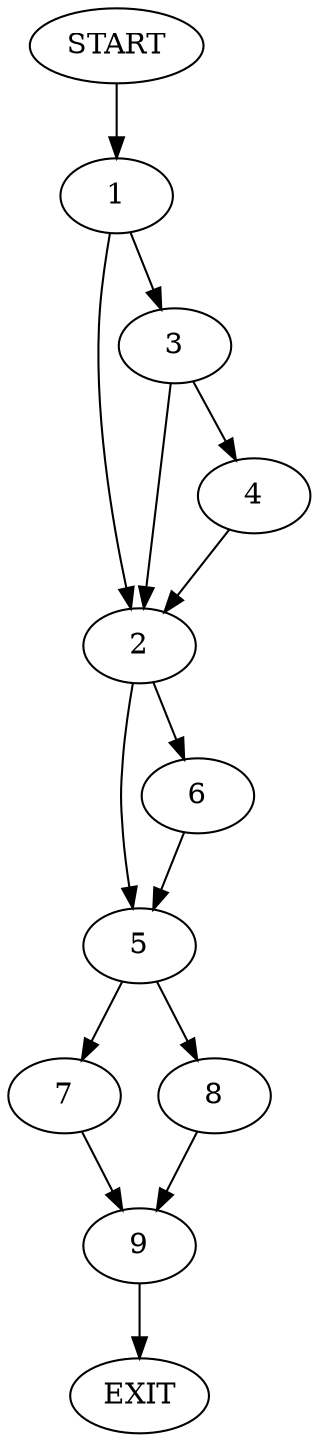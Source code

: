 digraph {
0 [label="START"]
10 [label="EXIT"]
0 -> 1
1 -> 2
1 -> 3
3 -> 4
3 -> 2
2 -> 5
2 -> 6
4 -> 2
5 -> 7
5 -> 8
6 -> 5
7 -> 9
8 -> 9
9 -> 10
}
